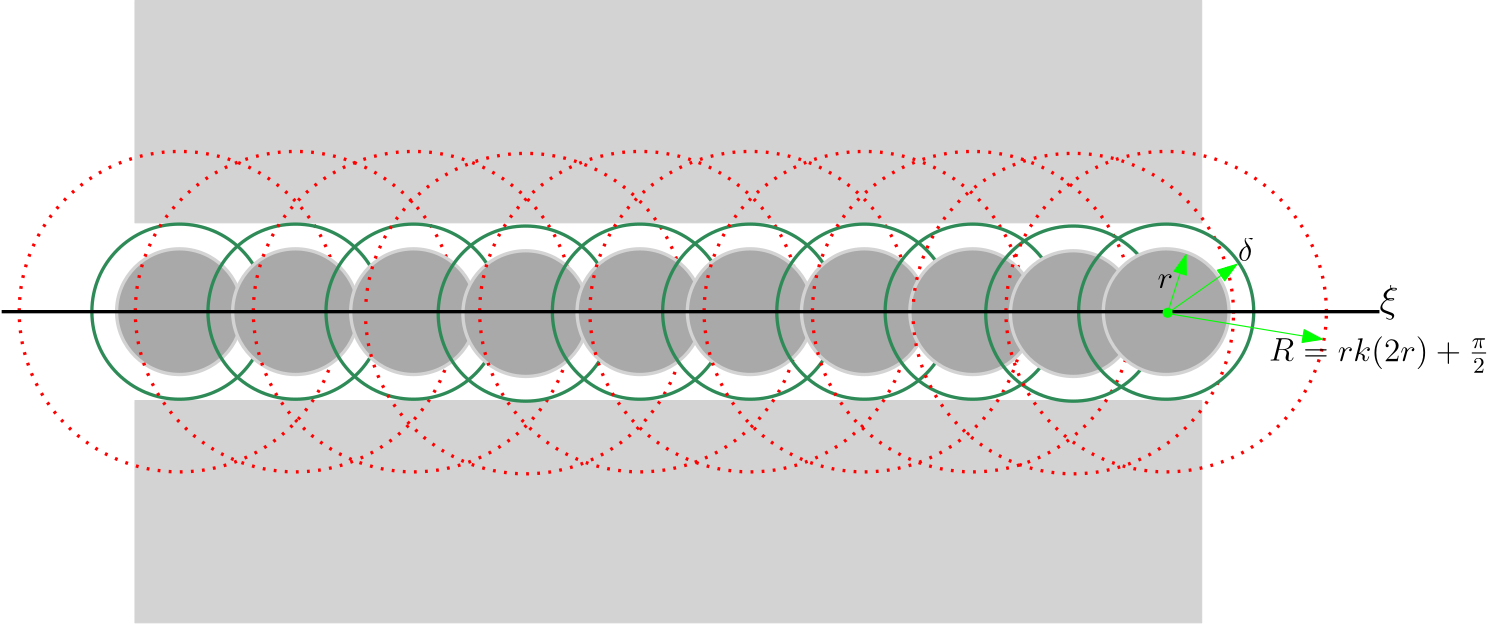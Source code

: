 <?xml version="1.0"?>
<!DOCTYPE ipe SYSTEM "ipe.dtd">
<ipe version="70005" creator="Ipe 7.1.4">
<info created="D:20140521153054" modified="D:20140521153914"/>
<ipestyle name="basic">
<symbol name="arrow/arc(spx)">
<path stroke="sym-stroke" fill="sym-stroke" pen="sym-pen">
0 0 m
-1 0.333 l
-1 -0.333 l
h
</path>
</symbol>
<symbol name="arrow/farc(spx)">
<path stroke="sym-stroke" fill="white" pen="sym-pen">
0 0 m
-1 0.333 l
-1 -0.333 l
h
</path>
</symbol>
<symbol name="mark/circle(sx)" transformations="translations">
<path fill="sym-stroke">
0.6 0 0 0.6 0 0 e
0.4 0 0 0.4 0 0 e
</path>
</symbol>
<symbol name="mark/disk(sx)" transformations="translations">
<path fill="sym-stroke">
0.6 0 0 0.6 0 0 e
</path>
</symbol>
<symbol name="mark/fdisk(sfx)" transformations="translations">
<group>
<path fill="sym-fill">
0.5 0 0 0.5 0 0 e
</path>
<path fill="sym-stroke" fillrule="eofill">
0.6 0 0 0.6 0 0 e
0.4 0 0 0.4 0 0 e
</path>
</group>
</symbol>
<symbol name="mark/box(sx)" transformations="translations">
<path fill="sym-stroke" fillrule="eofill">
-0.6 -0.6 m
0.6 -0.6 l
0.6 0.6 l
-0.6 0.6 l
h
-0.4 -0.4 m
0.4 -0.4 l
0.4 0.4 l
-0.4 0.4 l
h
</path>
</symbol>
<symbol name="mark/square(sx)" transformations="translations">
<path fill="sym-stroke">
-0.6 -0.6 m
0.6 -0.6 l
0.6 0.6 l
-0.6 0.6 l
h
</path>
</symbol>
<symbol name="mark/fsquare(sfx)" transformations="translations">
<group>
<path fill="sym-fill">
-0.5 -0.5 m
0.5 -0.5 l
0.5 0.5 l
-0.5 0.5 l
h
</path>
<path fill="sym-stroke" fillrule="eofill">
-0.6 -0.6 m
0.6 -0.6 l
0.6 0.6 l
-0.6 0.6 l
h
-0.4 -0.4 m
0.4 -0.4 l
0.4 0.4 l
-0.4 0.4 l
h
</path>
</group>
</symbol>
<symbol name="mark/cross(sx)" transformations="translations">
<group>
<path fill="sym-stroke">
-0.43 -0.57 m
0.57 0.43 l
0.43 0.57 l
-0.57 -0.43 l
h
</path>
<path fill="sym-stroke">
-0.43 0.57 m
0.57 -0.43 l
0.43 -0.57 l
-0.57 0.43 l
h
</path>
</group>
</symbol>
<symbol name="arrow/fnormal(spx)">
<path stroke="sym-stroke" fill="white" pen="sym-pen">
0 0 m
-1 0.333 l
-1 -0.333 l
h
</path>
</symbol>
<symbol name="arrow/pointed(spx)">
<path stroke="sym-stroke" fill="sym-stroke" pen="sym-pen">
0 0 m
-1 0.333 l
-0.8 0 l
-1 -0.333 l
h
</path>
</symbol>
<symbol name="arrow/fpointed(spx)">
<path stroke="sym-stroke" fill="white" pen="sym-pen">
0 0 m
-1 0.333 l
-0.8 0 l
-1 -0.333 l
h
</path>
</symbol>
<symbol name="arrow/linear(spx)">
<path stroke="sym-stroke" pen="sym-pen">
-1 0.333 m
0 0 l
-1 -0.333 l
</path>
</symbol>
<symbol name="arrow/fdouble(spx)">
<path stroke="sym-stroke" fill="white" pen="sym-pen">
0 0 m
-1 0.333 l
-1 -0.333 l
h
-1 0 m
-2 0.333 l
-2 -0.333 l
h
</path>
</symbol>
<symbol name="arrow/double(spx)">
<path stroke="sym-stroke" fill="sym-stroke" pen="sym-pen">
0 0 m
-1 0.333 l
-1 -0.333 l
h
-1 0 m
-2 0.333 l
-2 -0.333 l
h
</path>
</symbol>
<pen name="heavier" value="0.8"/>
<pen name="fat" value="1.2"/>
<pen name="ultrafat" value="2"/>
<symbolsize name="large" value="5"/>
<symbolsize name="small" value="2"/>
<symbolsize name="tiny" value="1.1"/>
<arrowsize name="large" value="10"/>
<arrowsize name="small" value="5"/>
<arrowsize name="tiny" value="3"/>
<color name="red" value="1 0 0"/>
<color name="green" value="0 1 0"/>
<color name="blue" value="0 0 1"/>
<color name="yellow" value="1 1 0"/>
<color name="orange" value="1 0.647 0"/>
<color name="gold" value="1 0.843 0"/>
<color name="purple" value="0.627 0.125 0.941"/>
<color name="gray" value="0.745"/>
<color name="brown" value="0.647 0.165 0.165"/>
<color name="navy" value="0 0 0.502"/>
<color name="pink" value="1 0.753 0.796"/>
<color name="seagreen" value="0.18 0.545 0.341"/>
<color name="turquoise" value="0.251 0.878 0.816"/>
<color name="violet" value="0.933 0.51 0.933"/>
<color name="darkblue" value="0 0 0.545"/>
<color name="darkcyan" value="0 0.545 0.545"/>
<color name="darkgray" value="0.663"/>
<color name="darkgreen" value="0 0.392 0"/>
<color name="darkmagenta" value="0.545 0 0.545"/>
<color name="darkorange" value="1 0.549 0"/>
<color name="darkred" value="0.545 0 0"/>
<color name="lightblue" value="0.678 0.847 0.902"/>
<color name="lightcyan" value="0.878 1 1"/>
<color name="lightgray" value="0.827"/>
<color name="lightgreen" value="0.565 0.933 0.565"/>
<color name="lightyellow" value="1 1 0.878"/>
<dashstyle name="dashed" value="[4] 0"/>
<dashstyle name="dotted" value="[1 3] 0"/>
<dashstyle name="dash dotted" value="[4 2 1 2] 0"/>
<dashstyle name="dash dot dotted" value="[4 2 1 2 1 2] 0"/>
<textsize name="large" value="\large"/>
<textsize name="Large" value="\Large"/>
<textsize name="LARGE" value="\LARGE"/>
<textsize name="huge" value="\huge"/>
<textsize name="Huge" value="\Huge"/>
<textsize name="small" value="\small"/>
<textsize name="footnote" value="\footnotesize"/>
<textsize name="tiny" value="\tiny"/>
<textstyle name="center" begin="\begin{center}" end="\end{center}"/>
<textstyle name="itemize" begin="\begin{itemize}" end="\end{itemize}"/>
<textstyle name="item" begin="\begin{itemize}\item{}" end="\end{itemize}"/>
<gridsize name="4 pts" value="4"/>
<gridsize name="8 pts (~3 mm)" value="8"/>
<gridsize name="16 pts (~6 mm)" value="16"/>
<gridsize name="32 pts (~12 mm)" value="32"/>
<gridsize name="10 pts (~3.5 mm)" value="10"/>
<gridsize name="20 pts (~7 mm)" value="20"/>
<gridsize name="14 pts (~5 mm)" value="14"/>
<gridsize name="28 pts (~10 mm)" value="28"/>
<gridsize name="56 pts (~20 mm)" value="56"/>
<anglesize name="90 deg" value="90"/>
<anglesize name="60 deg" value="60"/>
<anglesize name="45 deg" value="45"/>
<anglesize name="30 deg" value="30"/>
<anglesize name="22.5 deg" value="22.5"/>
<tiling name="falling" angle="-60" step="4" width="1"/>
<tiling name="rising" angle="30" step="4" width="1"/>
</ipestyle>
<page>
<layer name="alpha"/>
<view layers="alpha" active="alpha"/>
<path layer="alpha" stroke="lightgray" fill="lightgray">
96 784 m
96 704 l
480 704 l
480 784 l
h
</path>
<path stroke="lightgray" fill="lightgray">
96 640 m
96 640 l
96 640 l
96 640 l
h
</path>
<path stroke="lightgray" fill="lightgray">
96 640 m
96 560 l
480 560 l
480 640 l
h
</path>
<path stroke="red" dash="dotted" pen="fat">
57.6888 0 0 57.6888 112 672 e
</path>
<path stroke="lightgray" fill="darkgray" pen="fat" fillrule="eofill">
22.6274 0 0 22.6274 112 672 e
</path>
<path stroke="seagreen" pen="fat">
31.5248 0 0 31.5248 112 672 e
</path>
<path matrix="1 0 0 1 41.7906 -0.0002093" stroke="red" dash="dotted" pen="fat">
57.6888 0 0 57.6888 112 672 e
</path>
<path matrix="1 0 0 1 41.7906 -0.0002093" stroke="lightgray" fill="darkgray" pen="fat" fillrule="eofill">
22.6274 0 0 22.6274 112 672 e
</path>
<path matrix="1 0 0 1 41.7906 -0.0002093" stroke="seagreen" pen="fat">
31.5248 0 0 31.5248 112 672 e
</path>
<path matrix="1 0 0 1 84.2778 -0.0002093" stroke="red" dash="dotted" pen="fat">
57.6888 0 0 57.6888 112 672 e
</path>
<path matrix="1 0 0 1 84.2778 -0.0002093" stroke="lightgray" fill="darkgray" pen="fat" fillrule="eofill">
22.6274 0 0 22.6274 112 672 e
</path>
<path matrix="1 0 0 1 84.2778 -0.0002093" stroke="seagreen" pen="fat">
31.5248 0 0 31.5248 112 672 e
</path>
<path matrix="1 0 0 1 124.675 -0.696721" stroke="red" dash="dotted" pen="fat">
57.6888 0 0 57.6888 112 672 e
</path>
<path matrix="1 0 0 1 124.675 -0.696721" stroke="lightgray" fill="darkgray" pen="fat" fillrule="eofill">
22.6274 0 0 22.6274 112 672 e
</path>
<path matrix="1 0 0 1 124.675 -0.696721" stroke="seagreen" pen="fat">
31.5248 0 0 31.5248 112 672 e
</path>
<path matrix="1 0 0 1 165.77 -0.0002093" stroke="red" dash="dotted" pen="fat">
57.6888 0 0 57.6888 112 672 e
</path>
<path matrix="1 0 0 1 165.77 -0.0002093" stroke="lightgray" fill="darkgray" pen="fat" fillrule="eofill">
22.6274 0 0 22.6274 112 672 e
</path>
<path matrix="1 0 0 1 165.77 -0.0002093" stroke="seagreen" pen="fat">
31.5248 0 0 31.5248 112 672 e
</path>
<path matrix="1 0 0 1 205.471 -0.0002093" stroke="red" dash="dotted" pen="fat">
57.6888 0 0 57.6888 112 672 e
</path>
<path matrix="1 0 0 1 205.471 -0.0002093" stroke="lightgray" fill="darkgray" pen="fat" fillrule="eofill">
22.6274 0 0 22.6274 112 672 e
</path>
<path matrix="1 0 0 1 205.471 -0.0002093" stroke="seagreen" pen="fat">
31.5248 0 0 31.5248 112 672 e
</path>
<path matrix="1 0 0 1 246.565 -0.0002093" stroke="red" dash="dotted" pen="fat">
57.6888 0 0 57.6888 112 672 e
</path>
<path matrix="1 0 0 1 246.565 -0.0002093" stroke="lightgray" fill="darkgray" pen="fat" fillrule="eofill">
22.6274 0 0 22.6274 112 672 e
</path>
<path matrix="1 0 0 1 246.565 -0.0002093" stroke="seagreen" pen="fat">
31.5248 0 0 31.5248 112 672 e
</path>
<path matrix="1 0 0 1 285.57 -0.0002093" stroke="red" dash="dotted" pen="fat">
57.6888 0 0 57.6888 112 672 e
</path>
<path matrix="1 0 0 1 285.57 -0.0002093" stroke="lightgray" fill="darkgray" pen="fat" fillrule="eofill">
22.6274 0 0 22.6274 112 672 e
</path>
<path matrix="1 0 0 1 285.57 -0.0002093" stroke="seagreen" pen="fat">
31.5248 0 0 31.5248 112 672 e
</path>
<path matrix="1 0 0 1 321.788 -0.696721" stroke="red" dash="dotted" pen="fat">
57.6888 0 0 57.6888 112 672 e
</path>
<path matrix="1 0 0 1 321.788 -0.696721" stroke="lightgray" fill="darkgray" pen="fat" fillrule="eofill">
22.6274 0 0 22.6274 112 672 e
</path>
<path matrix="1 0 0 1 321.788 -0.696721" stroke="seagreen" pen="fat">
31.5248 0 0 31.5248 112 672 e
</path>
<path matrix="1 0 0 1 355.221 -0.0002093" stroke="red" dash="dotted" pen="fat">
57.6888 0 0 57.6888 112 672 e
</path>
<path matrix="1 0 0 1 355.221 -0.0002093" stroke="lightgray" fill="darkgray" pen="fat" fillrule="eofill">
22.6274 0 0 22.6274 112 672 e
</path>
<path matrix="1 0 0 1 355.221 -0.0002093" stroke="seagreen" pen="fat">
31.5248 0 0 31.5248 112 672 e
</path>
<path stroke="black" pen="fat">
48 672 m
544 672 l
</path>
<text transformations="translations" pos="544 672" stroke="black" type="label" width="6.829" height="9.962" depth="2.79" valign="baseline" size="Large">$\xi$</text>
<use name="mark/disk(sx)" pos="467.726 671.6" size="normal" stroke="green"/>
<path stroke="green" arrow="normal/normal">
467.726 671.6 m
474.364 692.523 l
</path>
<path stroke="green" arrow="normal/normal">
467.726 671.455 m
492.69 689.06 l
</path>
<path stroke="green" arrow="normal/normal">
467.871 671.311 m
523.427 662.076 l
</path>
<text matrix="1 0 0 1 -6.95529 -0.245311" transformations="translations" pos="471.045 680.691" stroke="black" type="label" width="5.6" height="5.147" depth="0" valign="baseline" size="large">$r$</text>
<text matrix="1 0 0 1 10.3896 9.66814" transformations="translations" pos="482.734 680.546" stroke="black" type="label" width="5.633" height="8.302" depth="0" valign="baseline" size="large">$\delta$</text>
<text matrix="1 0 0 1 -6.63783 -6.92643" transformations="translations" pos="510.872 661.066" stroke="black" type="label" width="79.361" height="8.969" depth="4.12" valign="baseline" size="large">$R = rk(2r)+\frac{\pi}{2}$</text>
</page>
</ipe>
